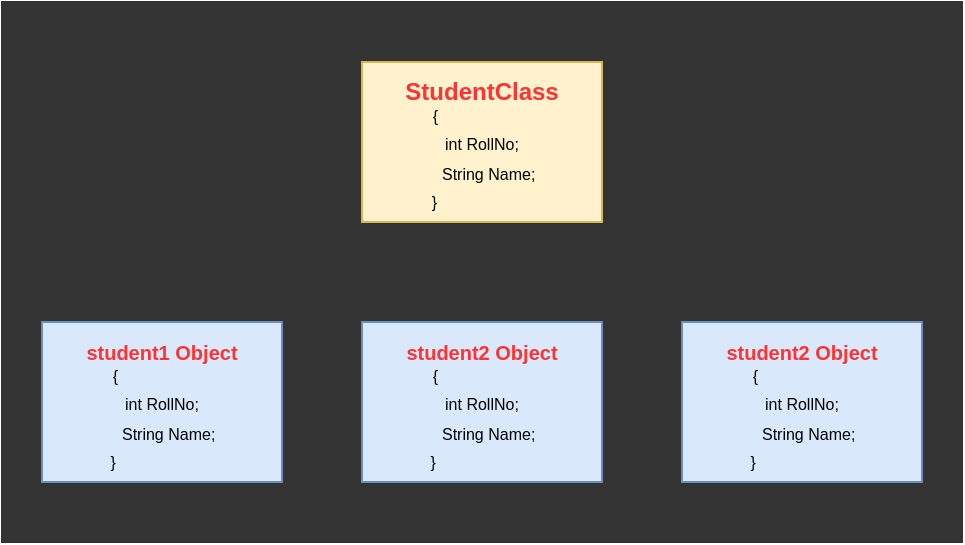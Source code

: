 <mxfile version="27.2.0">
  <diagram name="Page-1" id="kSz0KgD7QdN_tB5z6Zff">
    <mxGraphModel dx="524" dy="278" grid="1" gridSize="10" guides="1" tooltips="1" connect="1" arrows="1" fold="1" page="1" pageScale="1" pageWidth="480" pageHeight="270" math="0" shadow="0">
      <root>
        <mxCell id="0" />
        <mxCell id="1" parent="0" />
        <mxCell id="iksNBhayXR3x9wg8TAR7-1" value="" style="rounded=0;whiteSpace=wrap;html=1;strokeColor=#333333;fillColor=#333333;" vertex="1" parent="1">
          <mxGeometry width="480" height="270" as="geometry" />
        </mxCell>
        <mxCell id="iksNBhayXR3x9wg8TAR7-2" value="&lt;font style=&quot;&quot;&gt;&lt;br&gt;&lt;font style=&quot;font-size: 8px;&quot;&gt;{&amp;nbsp; &amp;nbsp; &amp;nbsp; &amp;nbsp; &amp;nbsp; &amp;nbsp; &amp;nbsp; &amp;nbsp; &amp;nbsp; &amp;nbsp; &amp;nbsp;&lt;br&gt;int RollNo;&lt;br&gt;&amp;nbsp; &amp;nbsp;String Name;&lt;br&gt;}&amp;nbsp; &amp;nbsp; &amp;nbsp; &amp;nbsp; &amp;nbsp;&lt;/font&gt;&lt;/font&gt;&lt;font style=&quot;font-size: 9px;&quot;&gt; &amp;nbsp; &amp;nbsp; &amp;nbsp; &amp;nbsp; &amp;nbsp;&amp;nbsp;&lt;/font&gt;" style="rounded=0;whiteSpace=wrap;html=1;fillColor=#fff2cc;strokeColor=#d6b656;" vertex="1" parent="1">
          <mxGeometry x="180" y="30" width="120" height="80" as="geometry" />
        </mxCell>
        <mxCell id="iksNBhayXR3x9wg8TAR7-3" value="&lt;span style=&quot;font-size: 8px;&quot;&gt;&lt;br&gt;{&amp;nbsp; &amp;nbsp; &amp;nbsp; &amp;nbsp; &amp;nbsp; &amp;nbsp; &amp;nbsp; &amp;nbsp; &amp;nbsp; &amp;nbsp; &amp;nbsp;&lt;/span&gt;&lt;br style=&quot;font-size: 8px;&quot;&gt;&lt;span style=&quot;font-size: 8px;&quot;&gt;int RollNo;&lt;/span&gt;&lt;br style=&quot;font-size: 8px;&quot;&gt;&lt;span style=&quot;font-size: 8px;&quot;&gt;&amp;nbsp; &amp;nbsp;String Name;&lt;br&gt;&lt;/span&gt;&lt;span style=&quot;font-size: 8px;&quot;&gt;}&amp;nbsp; &amp;nbsp; &amp;nbsp; &amp;nbsp; &amp;nbsp; &amp;nbsp; &amp;nbsp; &amp;nbsp; &amp;nbsp; &amp;nbsp; &amp;nbsp;&amp;nbsp;&lt;/span&gt;" style="rounded=0;whiteSpace=wrap;html=1;fillColor=#dae8fc;strokeColor=#6c8ebf;" vertex="1" parent="1">
          <mxGeometry x="20" y="160" width="120" height="80" as="geometry" />
        </mxCell>
        <mxCell id="iksNBhayXR3x9wg8TAR7-6" value="&lt;b&gt;&lt;font style=&quot;color: rgb(255, 51, 51);&quot;&gt;StudentClass&lt;/font&gt;&lt;/b&gt;" style="text;html=1;align=center;verticalAlign=middle;whiteSpace=wrap;rounded=0;" vertex="1" parent="1">
          <mxGeometry x="190" y="30" width="100" height="30" as="geometry" />
        </mxCell>
        <mxCell id="iksNBhayXR3x9wg8TAR7-7" value="&lt;b&gt;&lt;font style=&quot;font-size: 10px; color: rgb(255, 51, 51);&quot;&gt;student1 Object&lt;/font&gt;&lt;/b&gt;" style="text;html=1;align=center;verticalAlign=middle;whiteSpace=wrap;rounded=0;" vertex="1" parent="1">
          <mxGeometry x="30" y="160" width="100" height="30" as="geometry" />
        </mxCell>
        <mxCell id="iksNBhayXR3x9wg8TAR7-9" value="&lt;span style=&quot;font-size: 8px;&quot;&gt;&lt;br&gt;{&amp;nbsp; &amp;nbsp; &amp;nbsp; &amp;nbsp; &amp;nbsp; &amp;nbsp; &amp;nbsp; &amp;nbsp; &amp;nbsp; &amp;nbsp; &amp;nbsp;&lt;/span&gt;&lt;br style=&quot;font-size: 8px;&quot;&gt;&lt;span style=&quot;font-size: 8px;&quot;&gt;int RollNo;&lt;/span&gt;&lt;br style=&quot;font-size: 8px;&quot;&gt;&lt;span style=&quot;font-size: 8px;&quot;&gt;&amp;nbsp; &amp;nbsp;String Name;&lt;br&gt;&lt;/span&gt;&lt;span style=&quot;font-size: 8px;&quot;&gt;}&amp;nbsp; &amp;nbsp; &amp;nbsp; &amp;nbsp; &amp;nbsp; &amp;nbsp; &amp;nbsp; &amp;nbsp; &amp;nbsp; &amp;nbsp; &amp;nbsp;&amp;nbsp;&lt;/span&gt;" style="rounded=0;whiteSpace=wrap;html=1;fillColor=#dae8fc;strokeColor=#6c8ebf;" vertex="1" parent="1">
          <mxGeometry x="180" y="160" width="120" height="80" as="geometry" />
        </mxCell>
        <mxCell id="iksNBhayXR3x9wg8TAR7-10" value="&lt;span style=&quot;font-size: 8px;&quot;&gt;&lt;br&gt;{&amp;nbsp; &amp;nbsp; &amp;nbsp; &amp;nbsp; &amp;nbsp; &amp;nbsp; &amp;nbsp; &amp;nbsp; &amp;nbsp; &amp;nbsp; &amp;nbsp;&lt;/span&gt;&lt;br style=&quot;font-size: 8px;&quot;&gt;&lt;span style=&quot;font-size: 8px;&quot;&gt;int RollNo;&lt;/span&gt;&lt;br style=&quot;font-size: 8px;&quot;&gt;&lt;span style=&quot;font-size: 8px;&quot;&gt;&amp;nbsp; &amp;nbsp;String Name;&lt;br&gt;&lt;/span&gt;&lt;span style=&quot;font-size: 8px;&quot;&gt;}&amp;nbsp; &amp;nbsp; &amp;nbsp; &amp;nbsp; &amp;nbsp; &amp;nbsp; &amp;nbsp; &amp;nbsp; &amp;nbsp; &amp;nbsp; &amp;nbsp;&amp;nbsp;&lt;/span&gt;" style="rounded=0;whiteSpace=wrap;html=1;fillColor=#dae8fc;strokeColor=#6c8ebf;" vertex="1" parent="1">
          <mxGeometry x="340" y="160" width="120" height="80" as="geometry" />
        </mxCell>
        <mxCell id="iksNBhayXR3x9wg8TAR7-11" value="&lt;b&gt;&lt;font style=&quot;font-size: 10px; color: rgb(255, 51, 51);&quot;&gt;student2 Object&lt;/font&gt;&lt;/b&gt;" style="text;html=1;align=center;verticalAlign=middle;whiteSpace=wrap;rounded=0;" vertex="1" parent="1">
          <mxGeometry x="190" y="160" width="100" height="30" as="geometry" />
        </mxCell>
        <mxCell id="iksNBhayXR3x9wg8TAR7-12" value="&lt;b&gt;&lt;font style=&quot;font-size: 10px; color: rgb(255, 51, 51);&quot;&gt;student2 Object&lt;/font&gt;&lt;/b&gt;" style="text;html=1;align=center;verticalAlign=middle;whiteSpace=wrap;rounded=0;" vertex="1" parent="1">
          <mxGeometry x="350" y="160" width="100" height="30" as="geometry" />
        </mxCell>
      </root>
    </mxGraphModel>
  </diagram>
</mxfile>
